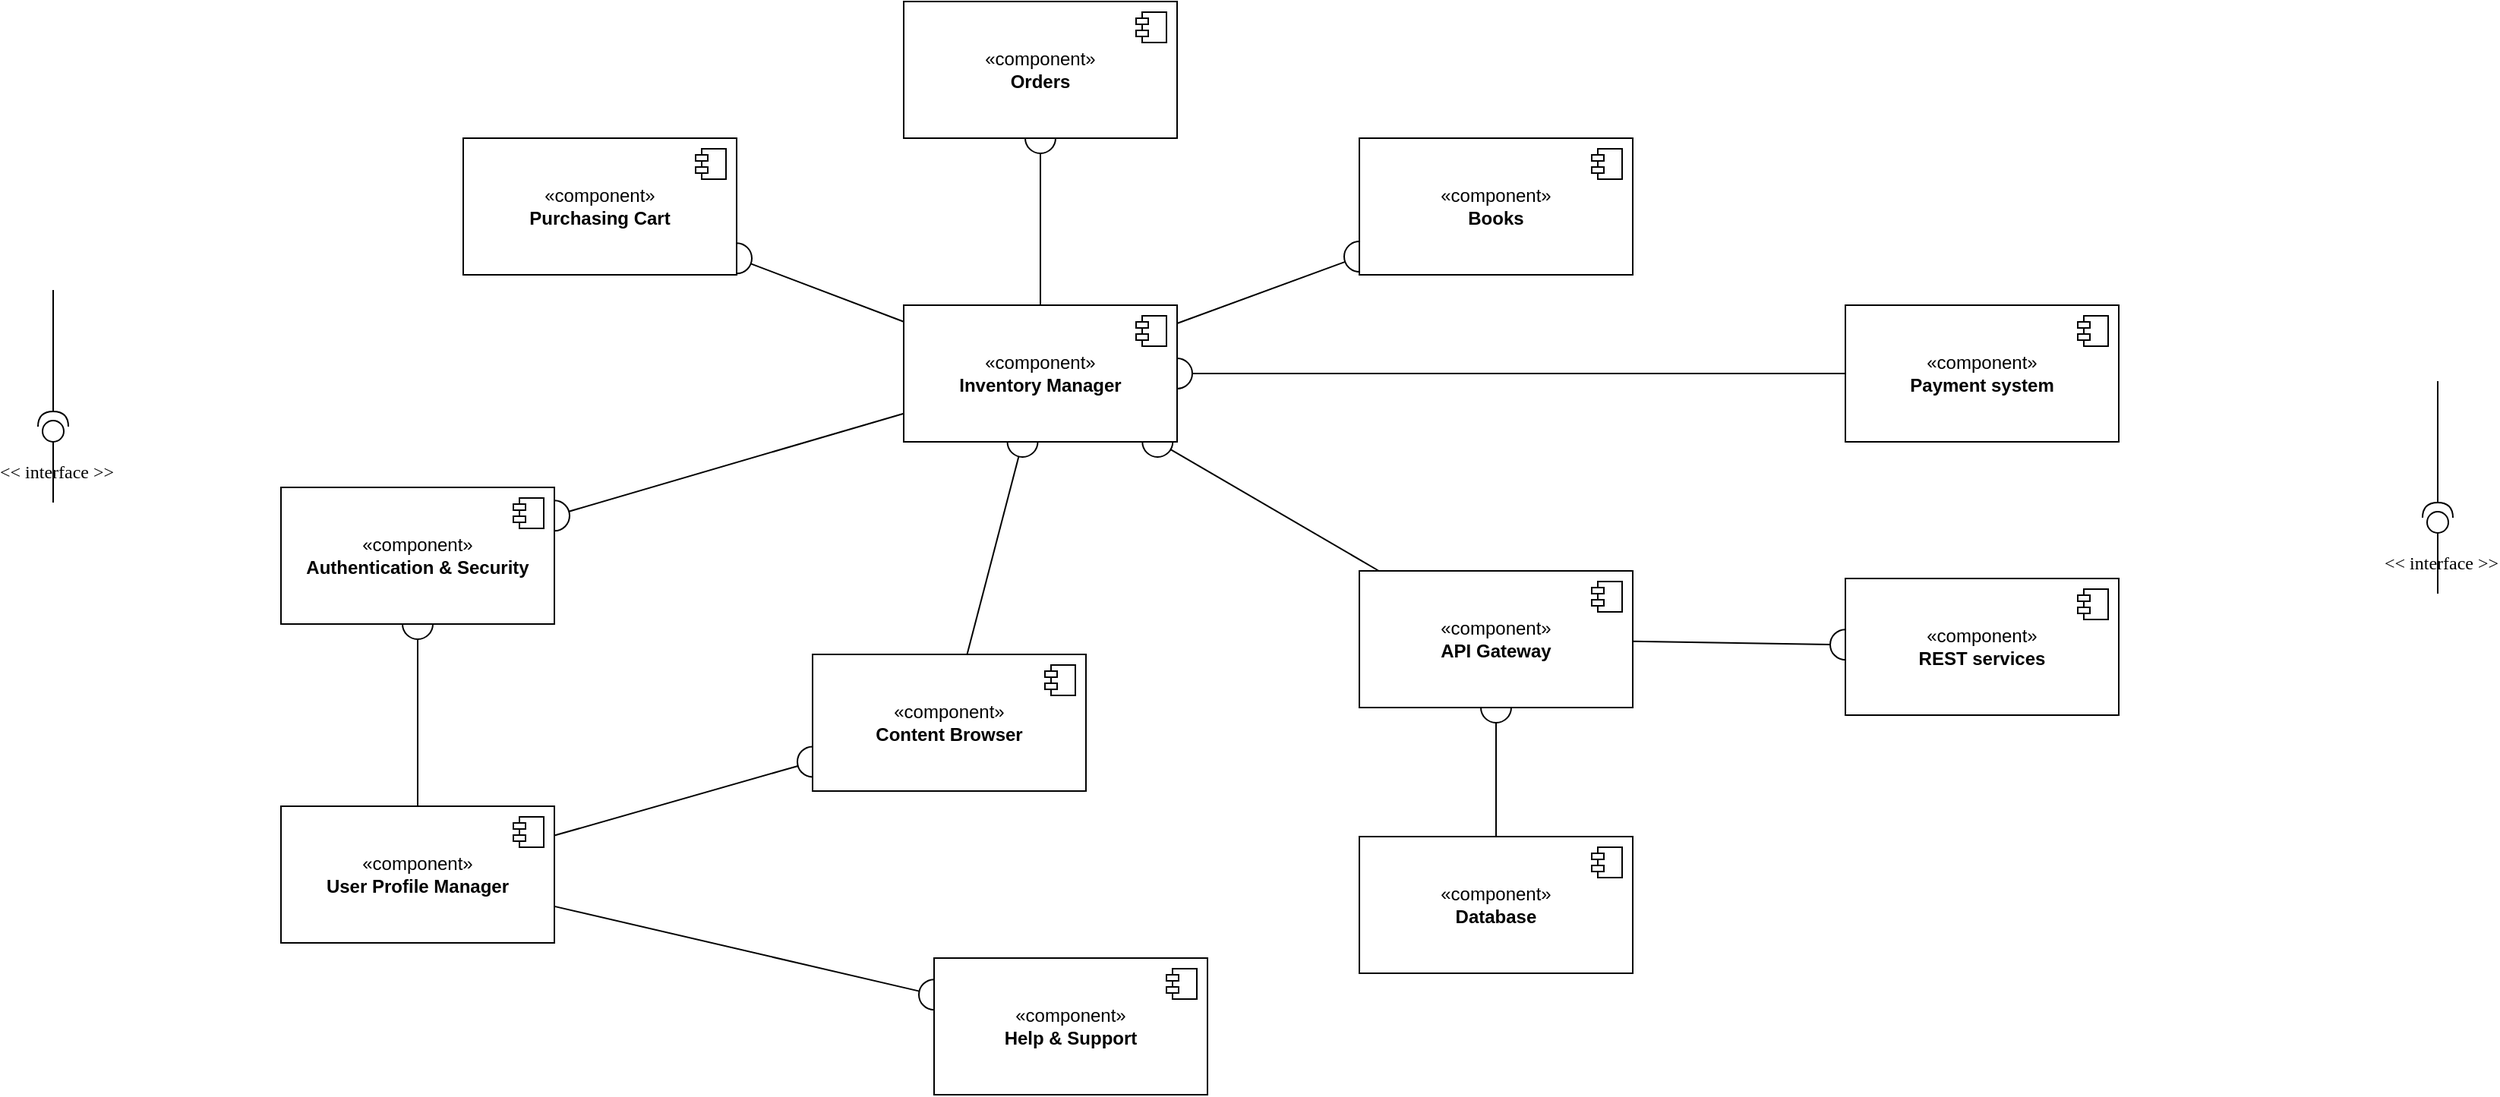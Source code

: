 <mxfile version="26.0.4">
  <diagram name="Page-1" id="5f0bae14-7c28-e335-631c-24af17079c00">
    <mxGraphModel dx="1615" dy="937" grid="1" gridSize="10" guides="1" tooltips="1" connect="1" arrows="1" fold="1" page="1" pageScale="1" pageWidth="1100" pageHeight="850" background="none" math="0" shadow="0">
      <root>
        <mxCell id="0" />
        <mxCell id="1" parent="0" />
        <mxCell id="vmAzDlGEbQF1tbMBGc0S-14" style="edgeStyle=none;shape=connector;rounded=0;orthogonalLoop=1;jettySize=auto;html=1;strokeColor=default;align=center;verticalAlign=middle;fontFamily=Verdana;fontSize=12;fontColor=default;labelBackgroundColor=none;elbow=vertical;startArrow=none;startFill=0;startSize=8;endArrow=oval;endFill=0;endSize=20;" edge="1" parent="1" source="v_8aAcGPNGyu74lh7LXM-2" target="v_8aAcGPNGyu74lh7LXM-47">
          <mxGeometry relative="1" as="geometry" />
        </mxCell>
        <mxCell id="vmAzDlGEbQF1tbMBGc0S-15" style="edgeStyle=none;shape=connector;rounded=0;orthogonalLoop=1;jettySize=auto;html=1;strokeColor=default;align=center;verticalAlign=middle;fontFamily=Verdana;fontSize=12;fontColor=default;labelBackgroundColor=none;elbow=vertical;startArrow=none;startFill=0;startSize=8;endArrow=oval;endFill=0;endSize=20;" edge="1" parent="1" source="v_8aAcGPNGyu74lh7LXM-2" target="v_8aAcGPNGyu74lh7LXM-4">
          <mxGeometry relative="1" as="geometry" />
        </mxCell>
        <mxCell id="vmAzDlGEbQF1tbMBGc0S-16" style="edgeStyle=none;shape=connector;rounded=0;orthogonalLoop=1;jettySize=auto;html=1;strokeColor=default;align=center;verticalAlign=middle;fontFamily=Verdana;fontSize=12;fontColor=default;labelBackgroundColor=none;elbow=vertical;startArrow=none;startFill=0;startSize=8;endArrow=oval;endFill=0;endSize=20;" edge="1" parent="1" source="v_8aAcGPNGyu74lh7LXM-2" target="v_8aAcGPNGyu74lh7LXM-38">
          <mxGeometry relative="1" as="geometry" />
        </mxCell>
        <mxCell id="v_8aAcGPNGyu74lh7LXM-2" value="«component»&lt;br&gt;&lt;b&gt;User Profile Manager&lt;/b&gt;" style="html=1;dropTarget=0;whiteSpace=wrap;" parent="1" vertex="1">
          <mxGeometry x="560" y="580" width="180" height="90" as="geometry" />
        </mxCell>
        <mxCell id="v_8aAcGPNGyu74lh7LXM-3" value="" style="shape=module;jettyWidth=8;jettyHeight=4;" parent="v_8aAcGPNGyu74lh7LXM-2" vertex="1">
          <mxGeometry x="1" width="20" height="20" relative="1" as="geometry">
            <mxPoint x="-27" y="7" as="offset" />
          </mxGeometry>
        </mxCell>
        <mxCell id="vmAzDlGEbQF1tbMBGc0S-13" style="edgeStyle=none;shape=connector;rounded=0;orthogonalLoop=1;jettySize=auto;html=1;strokeColor=default;align=center;verticalAlign=middle;fontFamily=Verdana;fontSize=12;fontColor=default;labelBackgroundColor=none;elbow=vertical;startArrow=none;startFill=0;startSize=8;endArrow=oval;endFill=0;endSize=20;" edge="1" parent="1" source="v_8aAcGPNGyu74lh7LXM-4" target="v_8aAcGPNGyu74lh7LXM-43">
          <mxGeometry relative="1" as="geometry" />
        </mxCell>
        <mxCell id="v_8aAcGPNGyu74lh7LXM-4" value="«component»&lt;br&gt;&lt;b&gt;Content Browser&lt;/b&gt;" style="html=1;dropTarget=0;whiteSpace=wrap;" parent="1" vertex="1">
          <mxGeometry x="910" y="480" width="180" height="90" as="geometry" />
        </mxCell>
        <mxCell id="v_8aAcGPNGyu74lh7LXM-5" value="" style="shape=module;jettyWidth=8;jettyHeight=4;" parent="v_8aAcGPNGyu74lh7LXM-4" vertex="1">
          <mxGeometry x="1" width="20" height="20" relative="1" as="geometry">
            <mxPoint x="-27" y="7" as="offset" />
          </mxGeometry>
        </mxCell>
        <mxCell id="v_8aAcGPNGyu74lh7LXM-26" style="edgeStyle=none;shape=connector;rounded=1;orthogonalLoop=1;jettySize=auto;html=1;strokeColor=default;align=center;verticalAlign=middle;fontFamily=Helvetica;fontSize=11;fontColor=default;labelBackgroundColor=default;endArrow=none;endFill=0;targetPerimeterSpacing=0;" parent="1" source="v_8aAcGPNGyu74lh7LXM-28" edge="1">
          <mxGeometry relative="1" as="geometry">
            <mxPoint x="410" y="240" as="targetPoint" />
          </mxGeometry>
        </mxCell>
        <mxCell id="v_8aAcGPNGyu74lh7LXM-27" style="edgeStyle=none;shape=connector;rounded=1;orthogonalLoop=1;jettySize=auto;html=1;entryX=0.5;entryY=0;entryDx=0;entryDy=0;strokeColor=default;align=center;verticalAlign=middle;fontFamily=Helvetica;fontSize=11;fontColor=default;labelBackgroundColor=default;endArrow=none;endFill=0;targetPerimeterSpacing=0;" parent="1" source="v_8aAcGPNGyu74lh7LXM-28" edge="1">
          <mxGeometry relative="1" as="geometry">
            <mxPoint x="410" y="380" as="targetPoint" />
          </mxGeometry>
        </mxCell>
        <mxCell id="vmAzDlGEbQF1tbMBGc0S-34" value="&amp;lt;&amp;lt; interface &amp;gt;&amp;gt;" style="edgeLabel;html=1;align=center;verticalAlign=middle;resizable=0;points=[];fontFamily=Verdana;fontSize=12;fontColor=default;labelBackgroundColor=none;" vertex="1" connectable="0" parent="v_8aAcGPNGyu74lh7LXM-27">
          <mxGeometry x="0.012" y="2" relative="1" as="geometry">
            <mxPoint as="offset" />
          </mxGeometry>
        </mxCell>
        <mxCell id="v_8aAcGPNGyu74lh7LXM-28" value="" style="shape=providedRequiredInterface;html=1;verticalLabelPosition=bottom;sketch=0;fontFamily=Helvetica;fontSize=11;fontColor=default;labelBackgroundColor=default;direction=north;" parent="1" vertex="1">
          <mxGeometry x="400" y="320" width="20" height="20" as="geometry" />
        </mxCell>
        <mxCell id="vmAzDlGEbQF1tbMBGc0S-33" style="edgeStyle=none;shape=connector;rounded=0;orthogonalLoop=1;jettySize=auto;html=1;entryX=0.5;entryY=1;entryDx=0;entryDy=0;strokeColor=default;align=center;verticalAlign=middle;fontFamily=Verdana;fontSize=12;fontColor=default;labelBackgroundColor=none;elbow=vertical;startArrow=none;startFill=0;startSize=8;endArrow=oval;endFill=0;endSize=20;" edge="1" parent="1" source="v_8aAcGPNGyu74lh7LXM-29" target="v_8aAcGPNGyu74lh7LXM-32">
          <mxGeometry relative="1" as="geometry" />
        </mxCell>
        <mxCell id="v_8aAcGPNGyu74lh7LXM-29" value="«component»&lt;br&gt;&lt;b&gt;Database&lt;/b&gt;" style="html=1;dropTarget=0;whiteSpace=wrap;" parent="1" vertex="1">
          <mxGeometry x="1270" y="600" width="180" height="90" as="geometry" />
        </mxCell>
        <mxCell id="v_8aAcGPNGyu74lh7LXM-30" value="" style="shape=module;jettyWidth=8;jettyHeight=4;" parent="v_8aAcGPNGyu74lh7LXM-29" vertex="1">
          <mxGeometry x="1" width="20" height="20" relative="1" as="geometry">
            <mxPoint x="-27" y="7" as="offset" />
          </mxGeometry>
        </mxCell>
        <mxCell id="vmAzDlGEbQF1tbMBGc0S-20" style="edgeStyle=none;shape=connector;rounded=0;orthogonalLoop=1;jettySize=auto;html=1;strokeColor=default;align=center;verticalAlign=middle;fontFamily=Verdana;fontSize=12;fontColor=default;labelBackgroundColor=none;elbow=vertical;startArrow=none;startFill=0;startSize=8;endArrow=oval;endFill=0;endSize=20;" edge="1" parent="1" source="v_8aAcGPNGyu74lh7LXM-32" target="v_8aAcGPNGyu74lh7LXM-35">
          <mxGeometry relative="1" as="geometry" />
        </mxCell>
        <mxCell id="vmAzDlGEbQF1tbMBGc0S-31" style="edgeStyle=none;shape=connector;rounded=0;orthogonalLoop=1;jettySize=auto;html=1;strokeColor=default;align=center;verticalAlign=middle;fontFamily=Verdana;fontSize=12;fontColor=default;labelBackgroundColor=none;elbow=vertical;startArrow=none;startFill=0;startSize=8;endArrow=oval;endFill=0;endSize=20;" edge="1" parent="1" source="v_8aAcGPNGyu74lh7LXM-32" target="v_8aAcGPNGyu74lh7LXM-43">
          <mxGeometry relative="1" as="geometry" />
        </mxCell>
        <mxCell id="v_8aAcGPNGyu74lh7LXM-32" value="«component»&lt;br&gt;&lt;b&gt;API Gateway&lt;/b&gt;" style="html=1;dropTarget=0;whiteSpace=wrap;" parent="1" vertex="1">
          <mxGeometry x="1270" y="425" width="180" height="90" as="geometry" />
        </mxCell>
        <mxCell id="v_8aAcGPNGyu74lh7LXM-33" value="" style="shape=module;jettyWidth=8;jettyHeight=4;" parent="v_8aAcGPNGyu74lh7LXM-32" vertex="1">
          <mxGeometry x="1" width="20" height="20" relative="1" as="geometry">
            <mxPoint x="-27" y="7" as="offset" />
          </mxGeometry>
        </mxCell>
        <mxCell id="v_8aAcGPNGyu74lh7LXM-35" value="«component»&lt;br&gt;&lt;b&gt;REST services&lt;/b&gt;" style="html=1;dropTarget=0;whiteSpace=wrap;" parent="1" vertex="1">
          <mxGeometry x="1590" y="430" width="180" height="90" as="geometry" />
        </mxCell>
        <mxCell id="v_8aAcGPNGyu74lh7LXM-36" value="" style="shape=module;jettyWidth=8;jettyHeight=4;" parent="v_8aAcGPNGyu74lh7LXM-35" vertex="1">
          <mxGeometry x="1" width="20" height="20" relative="1" as="geometry">
            <mxPoint x="-27" y="7" as="offset" />
          </mxGeometry>
        </mxCell>
        <mxCell id="v_8aAcGPNGyu74lh7LXM-38" value="«component»&lt;br&gt;&lt;b&gt;Help &amp;amp; Support&lt;/b&gt;" style="html=1;dropTarget=0;whiteSpace=wrap;" parent="1" vertex="1">
          <mxGeometry x="990" y="680" width="180" height="90" as="geometry" />
        </mxCell>
        <mxCell id="v_8aAcGPNGyu74lh7LXM-39" value="" style="shape=module;jettyWidth=8;jettyHeight=4;" parent="v_8aAcGPNGyu74lh7LXM-38" vertex="1">
          <mxGeometry x="1" width="20" height="20" relative="1" as="geometry">
            <mxPoint x="-27" y="7" as="offset" />
          </mxGeometry>
        </mxCell>
        <mxCell id="vmAzDlGEbQF1tbMBGc0S-29" style="edgeStyle=none;shape=connector;rounded=0;orthogonalLoop=1;jettySize=auto;html=1;strokeColor=default;align=center;verticalAlign=middle;fontFamily=Verdana;fontSize=12;fontColor=default;labelBackgroundColor=none;elbow=vertical;startArrow=none;startFill=0;startSize=8;endArrow=oval;endFill=0;endSize=20;" edge="1" parent="1" source="v_8aAcGPNGyu74lh7LXM-41" target="v_8aAcGPNGyu74lh7LXM-43">
          <mxGeometry relative="1" as="geometry" />
        </mxCell>
        <mxCell id="v_8aAcGPNGyu74lh7LXM-41" value="«component»&lt;br&gt;&lt;b&gt;Payment system&lt;/b&gt;" style="html=1;dropTarget=0;whiteSpace=wrap;" parent="1" vertex="1">
          <mxGeometry x="1590" y="250" width="180" height="90" as="geometry" />
        </mxCell>
        <mxCell id="v_8aAcGPNGyu74lh7LXM-42" value="" style="shape=module;jettyWidth=8;jettyHeight=4;" parent="v_8aAcGPNGyu74lh7LXM-41" vertex="1">
          <mxGeometry x="1" width="20" height="20" relative="1" as="geometry">
            <mxPoint x="-27" y="7" as="offset" />
          </mxGeometry>
        </mxCell>
        <mxCell id="vmAzDlGEbQF1tbMBGc0S-8" style="edgeStyle=none;shape=connector;rounded=0;orthogonalLoop=1;jettySize=auto;html=1;strokeColor=default;align=center;verticalAlign=middle;fontFamily=Verdana;fontSize=12;fontColor=default;labelBackgroundColor=none;elbow=vertical;startArrow=none;startFill=0;startSize=8;endArrow=oval;endFill=0;endSize=20;" edge="1" parent="1" source="v_8aAcGPNGyu74lh7LXM-43" target="v_8aAcGPNGyu74lh7LXM-50">
          <mxGeometry relative="1" as="geometry" />
        </mxCell>
        <mxCell id="vmAzDlGEbQF1tbMBGc0S-10" style="edgeStyle=none;shape=connector;rounded=0;orthogonalLoop=1;jettySize=auto;html=1;strokeColor=default;align=center;verticalAlign=middle;fontFamily=Verdana;fontSize=12;fontColor=default;labelBackgroundColor=none;elbow=vertical;startArrow=none;startFill=0;startSize=8;endArrow=oval;endFill=0;endSize=20;" edge="1" parent="1" source="v_8aAcGPNGyu74lh7LXM-43" target="vmAzDlGEbQF1tbMBGc0S-1">
          <mxGeometry relative="1" as="geometry" />
        </mxCell>
        <mxCell id="vmAzDlGEbQF1tbMBGc0S-11" style="edgeStyle=none;shape=connector;rounded=0;orthogonalLoop=1;jettySize=auto;html=1;strokeColor=default;align=center;verticalAlign=middle;fontFamily=Verdana;fontSize=12;fontColor=default;labelBackgroundColor=none;elbow=vertical;startArrow=none;startFill=0;startSize=8;endArrow=oval;endFill=0;endSize=20;" edge="1" parent="1" source="v_8aAcGPNGyu74lh7LXM-43" target="v_8aAcGPNGyu74lh7LXM-53">
          <mxGeometry relative="1" as="geometry" />
        </mxCell>
        <mxCell id="vmAzDlGEbQF1tbMBGc0S-32" style="edgeStyle=none;shape=connector;rounded=0;orthogonalLoop=1;jettySize=auto;html=1;strokeColor=default;align=center;verticalAlign=middle;fontFamily=Verdana;fontSize=12;fontColor=default;labelBackgroundColor=none;elbow=vertical;startArrow=none;startFill=0;startSize=8;endArrow=oval;endFill=0;endSize=20;" edge="1" parent="1" source="v_8aAcGPNGyu74lh7LXM-43" target="v_8aAcGPNGyu74lh7LXM-47">
          <mxGeometry relative="1" as="geometry" />
        </mxCell>
        <mxCell id="v_8aAcGPNGyu74lh7LXM-43" value="«component»&lt;br&gt;&lt;b&gt;Inventory Manager&lt;/b&gt;" style="html=1;dropTarget=0;whiteSpace=wrap;" parent="1" vertex="1">
          <mxGeometry x="970" y="250" width="180" height="90" as="geometry" />
        </mxCell>
        <mxCell id="v_8aAcGPNGyu74lh7LXM-44" value="" style="shape=module;jettyWidth=8;jettyHeight=4;" parent="v_8aAcGPNGyu74lh7LXM-43" vertex="1">
          <mxGeometry x="1" width="20" height="20" relative="1" as="geometry">
            <mxPoint x="-27" y="7" as="offset" />
          </mxGeometry>
        </mxCell>
        <mxCell id="v_8aAcGPNGyu74lh7LXM-47" value="«component»&lt;br&gt;&lt;b&gt;Authentication &amp;amp; Security&lt;/b&gt;" style="html=1;dropTarget=0;whiteSpace=wrap;" parent="1" vertex="1">
          <mxGeometry x="560" y="370" width="180" height="90" as="geometry" />
        </mxCell>
        <mxCell id="v_8aAcGPNGyu74lh7LXM-48" value="" style="shape=module;jettyWidth=8;jettyHeight=4;" parent="v_8aAcGPNGyu74lh7LXM-47" vertex="1">
          <mxGeometry x="1" width="20" height="20" relative="1" as="geometry">
            <mxPoint x="-27" y="7" as="offset" />
          </mxGeometry>
        </mxCell>
        <mxCell id="v_8aAcGPNGyu74lh7LXM-50" value="«component»&lt;br&gt;&lt;b&gt;Purchasing Cart&lt;/b&gt;" style="html=1;dropTarget=0;whiteSpace=wrap;" parent="1" vertex="1">
          <mxGeometry x="680" y="140" width="180" height="90" as="geometry" />
        </mxCell>
        <mxCell id="v_8aAcGPNGyu74lh7LXM-51" value="" style="shape=module;jettyWidth=8;jettyHeight=4;" parent="v_8aAcGPNGyu74lh7LXM-50" vertex="1">
          <mxGeometry x="1" width="20" height="20" relative="1" as="geometry">
            <mxPoint x="-27" y="7" as="offset" />
          </mxGeometry>
        </mxCell>
        <mxCell id="v_8aAcGPNGyu74lh7LXM-53" value="«component»&lt;br&gt;&lt;b&gt;Books&lt;/b&gt;" style="html=1;dropTarget=0;whiteSpace=wrap;" parent="1" vertex="1">
          <mxGeometry x="1270" y="140" width="180" height="90" as="geometry" />
        </mxCell>
        <mxCell id="v_8aAcGPNGyu74lh7LXM-54" value="" style="shape=module;jettyWidth=8;jettyHeight=4;" parent="v_8aAcGPNGyu74lh7LXM-53" vertex="1">
          <mxGeometry x="1" width="20" height="20" relative="1" as="geometry">
            <mxPoint x="-27" y="7" as="offset" />
          </mxGeometry>
        </mxCell>
        <mxCell id="vmAzDlGEbQF1tbMBGc0S-1" value="«component»&lt;br&gt;&lt;b&gt;Orders&lt;/b&gt;" style="html=1;dropTarget=0;whiteSpace=wrap;" vertex="1" parent="1">
          <mxGeometry x="970" y="50" width="180" height="90" as="geometry" />
        </mxCell>
        <mxCell id="vmAzDlGEbQF1tbMBGc0S-2" value="" style="shape=module;jettyWidth=8;jettyHeight=4;" vertex="1" parent="vmAzDlGEbQF1tbMBGc0S-1">
          <mxGeometry x="1" width="20" height="20" relative="1" as="geometry">
            <mxPoint x="-27" y="7" as="offset" />
          </mxGeometry>
        </mxCell>
        <mxCell id="vmAzDlGEbQF1tbMBGc0S-35" style="edgeStyle=none;shape=connector;rounded=1;orthogonalLoop=1;jettySize=auto;html=1;strokeColor=default;align=center;verticalAlign=middle;fontFamily=Helvetica;fontSize=11;fontColor=default;labelBackgroundColor=default;endArrow=none;endFill=0;targetPerimeterSpacing=0;" edge="1" parent="1" source="vmAzDlGEbQF1tbMBGc0S-38">
          <mxGeometry relative="1" as="geometry">
            <mxPoint x="1980" y="300" as="targetPoint" />
          </mxGeometry>
        </mxCell>
        <mxCell id="vmAzDlGEbQF1tbMBGc0S-36" style="edgeStyle=none;shape=connector;rounded=1;orthogonalLoop=1;jettySize=auto;html=1;entryX=0.5;entryY=0;entryDx=0;entryDy=0;strokeColor=default;align=center;verticalAlign=middle;fontFamily=Helvetica;fontSize=11;fontColor=default;labelBackgroundColor=default;endArrow=none;endFill=0;targetPerimeterSpacing=0;" edge="1" parent="1" source="vmAzDlGEbQF1tbMBGc0S-38">
          <mxGeometry relative="1" as="geometry">
            <mxPoint x="1980" y="440" as="targetPoint" />
          </mxGeometry>
        </mxCell>
        <mxCell id="vmAzDlGEbQF1tbMBGc0S-37" value="&amp;lt;&amp;lt; interface &amp;gt;&amp;gt;" style="edgeLabel;html=1;align=center;verticalAlign=middle;resizable=0;points=[];fontFamily=Verdana;fontSize=12;fontColor=default;labelBackgroundColor=none;" vertex="1" connectable="0" parent="vmAzDlGEbQF1tbMBGc0S-36">
          <mxGeometry x="0.012" y="2" relative="1" as="geometry">
            <mxPoint as="offset" />
          </mxGeometry>
        </mxCell>
        <mxCell id="vmAzDlGEbQF1tbMBGc0S-38" value="" style="shape=providedRequiredInterface;html=1;verticalLabelPosition=bottom;sketch=0;fontFamily=Helvetica;fontSize=11;fontColor=default;labelBackgroundColor=default;direction=north;" vertex="1" parent="1">
          <mxGeometry x="1970" y="380" width="20" height="20" as="geometry" />
        </mxCell>
      </root>
    </mxGraphModel>
  </diagram>
</mxfile>
